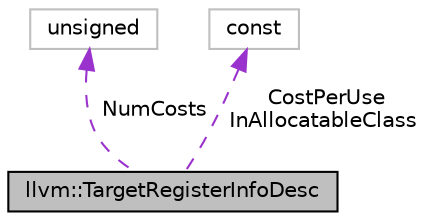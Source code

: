 digraph "llvm::TargetRegisterInfoDesc"
{
 // LATEX_PDF_SIZE
  bgcolor="transparent";
  edge [fontname="Helvetica",fontsize="10",labelfontname="Helvetica",labelfontsize="10"];
  node [fontname="Helvetica",fontsize="10",shape=record];
  Node1 [label="llvm::TargetRegisterInfoDesc",height=0.2,width=0.4,color="black", fillcolor="grey75", style="filled", fontcolor="black",tooltip="Extra information, not in MCRegisterDesc, about registers."];
  Node2 -> Node1 [dir="back",color="darkorchid3",fontsize="10",style="dashed",label=" NumCosts" ,fontname="Helvetica"];
  Node2 [label="unsigned",height=0.2,width=0.4,color="grey75",tooltip=" "];
  Node3 -> Node1 [dir="back",color="darkorchid3",fontsize="10",style="dashed",label=" CostPerUse\nInAllocatableClass" ,fontname="Helvetica"];
  Node3 [label="const",height=0.2,width=0.4,color="grey75",tooltip=" "];
}
